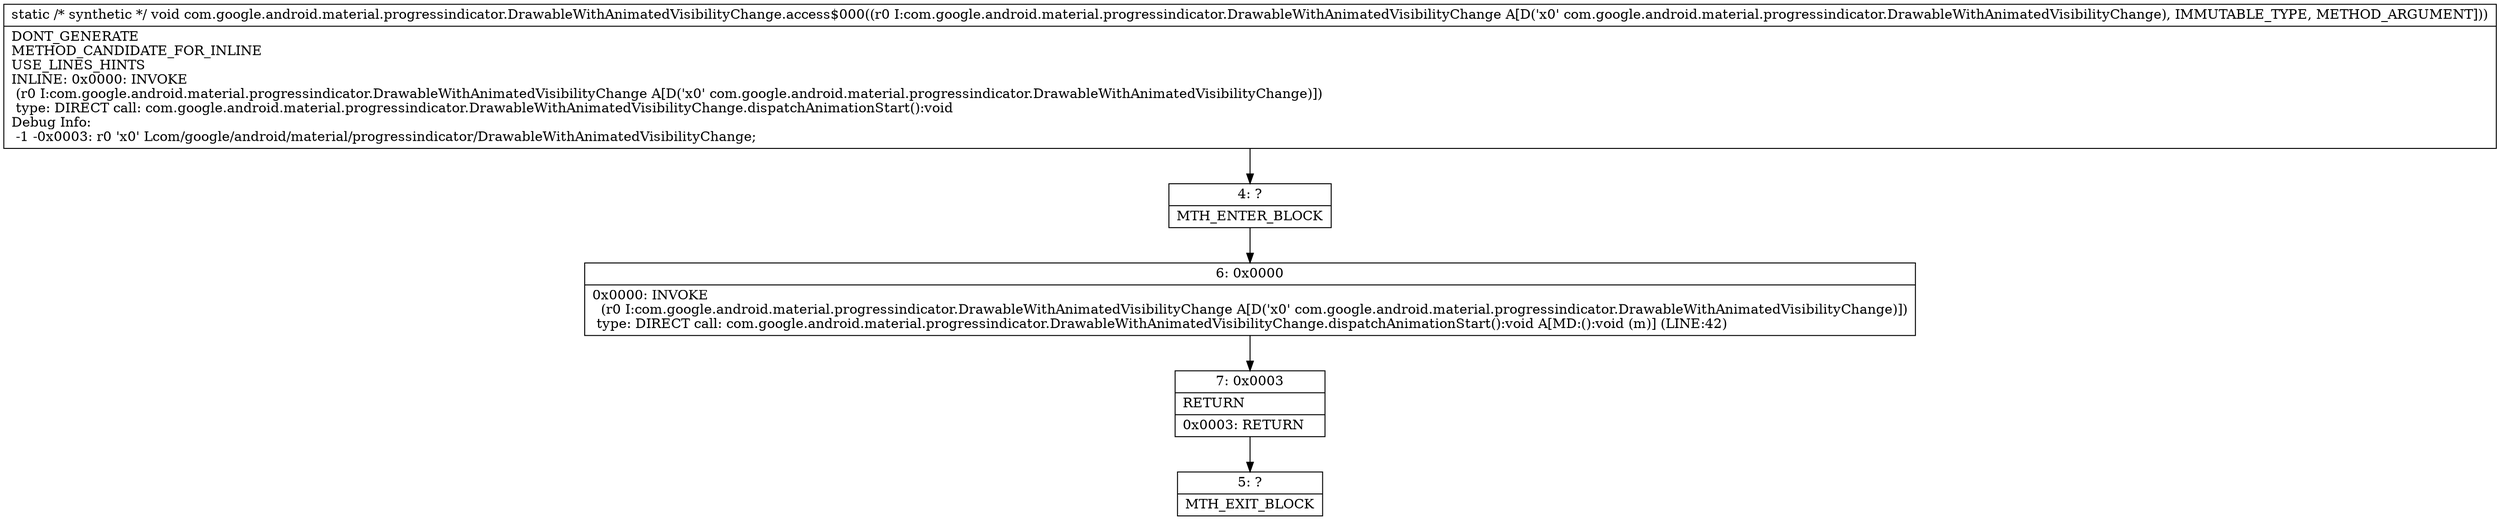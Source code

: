 digraph "CFG forcom.google.android.material.progressindicator.DrawableWithAnimatedVisibilityChange.access$000(Lcom\/google\/android\/material\/progressindicator\/DrawableWithAnimatedVisibilityChange;)V" {
Node_4 [shape=record,label="{4\:\ ?|MTH_ENTER_BLOCK\l}"];
Node_6 [shape=record,label="{6\:\ 0x0000|0x0000: INVOKE  \l  (r0 I:com.google.android.material.progressindicator.DrawableWithAnimatedVisibilityChange A[D('x0' com.google.android.material.progressindicator.DrawableWithAnimatedVisibilityChange)])\l type: DIRECT call: com.google.android.material.progressindicator.DrawableWithAnimatedVisibilityChange.dispatchAnimationStart():void A[MD:():void (m)] (LINE:42)\l}"];
Node_7 [shape=record,label="{7\:\ 0x0003|RETURN\l|0x0003: RETURN   \l}"];
Node_5 [shape=record,label="{5\:\ ?|MTH_EXIT_BLOCK\l}"];
MethodNode[shape=record,label="{static \/* synthetic *\/ void com.google.android.material.progressindicator.DrawableWithAnimatedVisibilityChange.access$000((r0 I:com.google.android.material.progressindicator.DrawableWithAnimatedVisibilityChange A[D('x0' com.google.android.material.progressindicator.DrawableWithAnimatedVisibilityChange), IMMUTABLE_TYPE, METHOD_ARGUMENT]))  | DONT_GENERATE\lMETHOD_CANDIDATE_FOR_INLINE\lUSE_LINES_HINTS\lINLINE: 0x0000: INVOKE  \l  (r0 I:com.google.android.material.progressindicator.DrawableWithAnimatedVisibilityChange A[D('x0' com.google.android.material.progressindicator.DrawableWithAnimatedVisibilityChange)])\l type: DIRECT call: com.google.android.material.progressindicator.DrawableWithAnimatedVisibilityChange.dispatchAnimationStart():void\lDebug Info:\l  \-1 \-0x0003: r0 'x0' Lcom\/google\/android\/material\/progressindicator\/DrawableWithAnimatedVisibilityChange;\l}"];
MethodNode -> Node_4;Node_4 -> Node_6;
Node_6 -> Node_7;
Node_7 -> Node_5;
}

